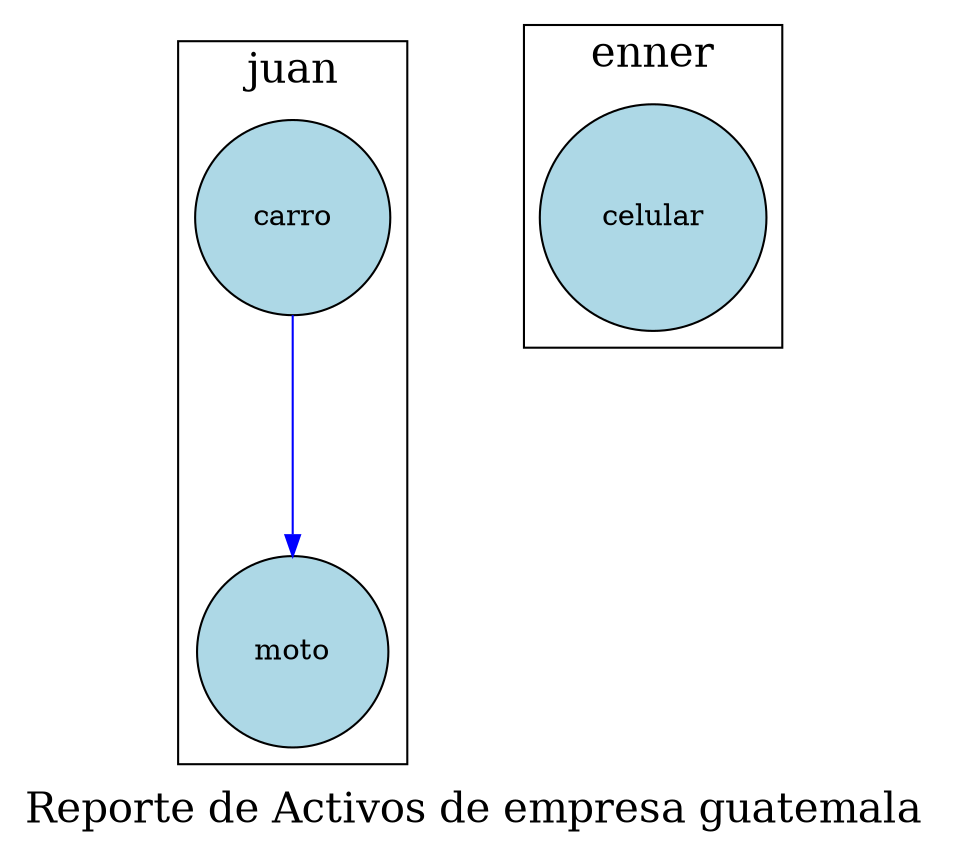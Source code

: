 digraph G {
    node [shape=circle,style=filled, fillcolor=lightblue, margin=0.2];
    edge [style=solid, color=blue];
    graph [ranksep=1.5, nodesep=1];
    graph [label="Reporte de Activos de empresa guatemala ", fontsize=20, fontcolor=black];
subgraph cluster_juan {
        label="juan";
    "k68i3i60c69qiwk" [label="carro"];
    "k68i3i60c69qiwk" -> "8r73529t2k2xcj0";
    "8r73529t2k2xcj0" [label="moto"];
}
subgraph cluster_enner {
        label="enner";
    "2ia8l7q6y679wn2" [label="celular"];
}
}
